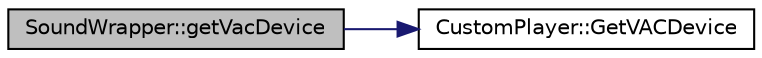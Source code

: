 digraph "SoundWrapper::getVacDevice"
{
 // LATEX_PDF_SIZE
  edge [fontname="Helvetica",fontsize="10",labelfontname="Helvetica",labelfontsize="10"];
  node [fontname="Helvetica",fontsize="10",shape=record];
  rankdir="LR";
  Node33 [label="SoundWrapper::getVacDevice",height=0.2,width=0.4,color="black", fillcolor="grey75", style="filled", fontcolor="black",tooltip=" "];
  Node33 -> Node34 [color="midnightblue",fontsize="10",style="solid",fontname="Helvetica"];
  Node34 [label="CustomPlayer::GetVACDevice",height=0.2,width=0.4,color="black", fillcolor="white", style="filled",URL="$class_custom_player.html#a83bbf53e1c7b1710527ff4b6b1c21e9e",tooltip="GetVACDevice."];
}
